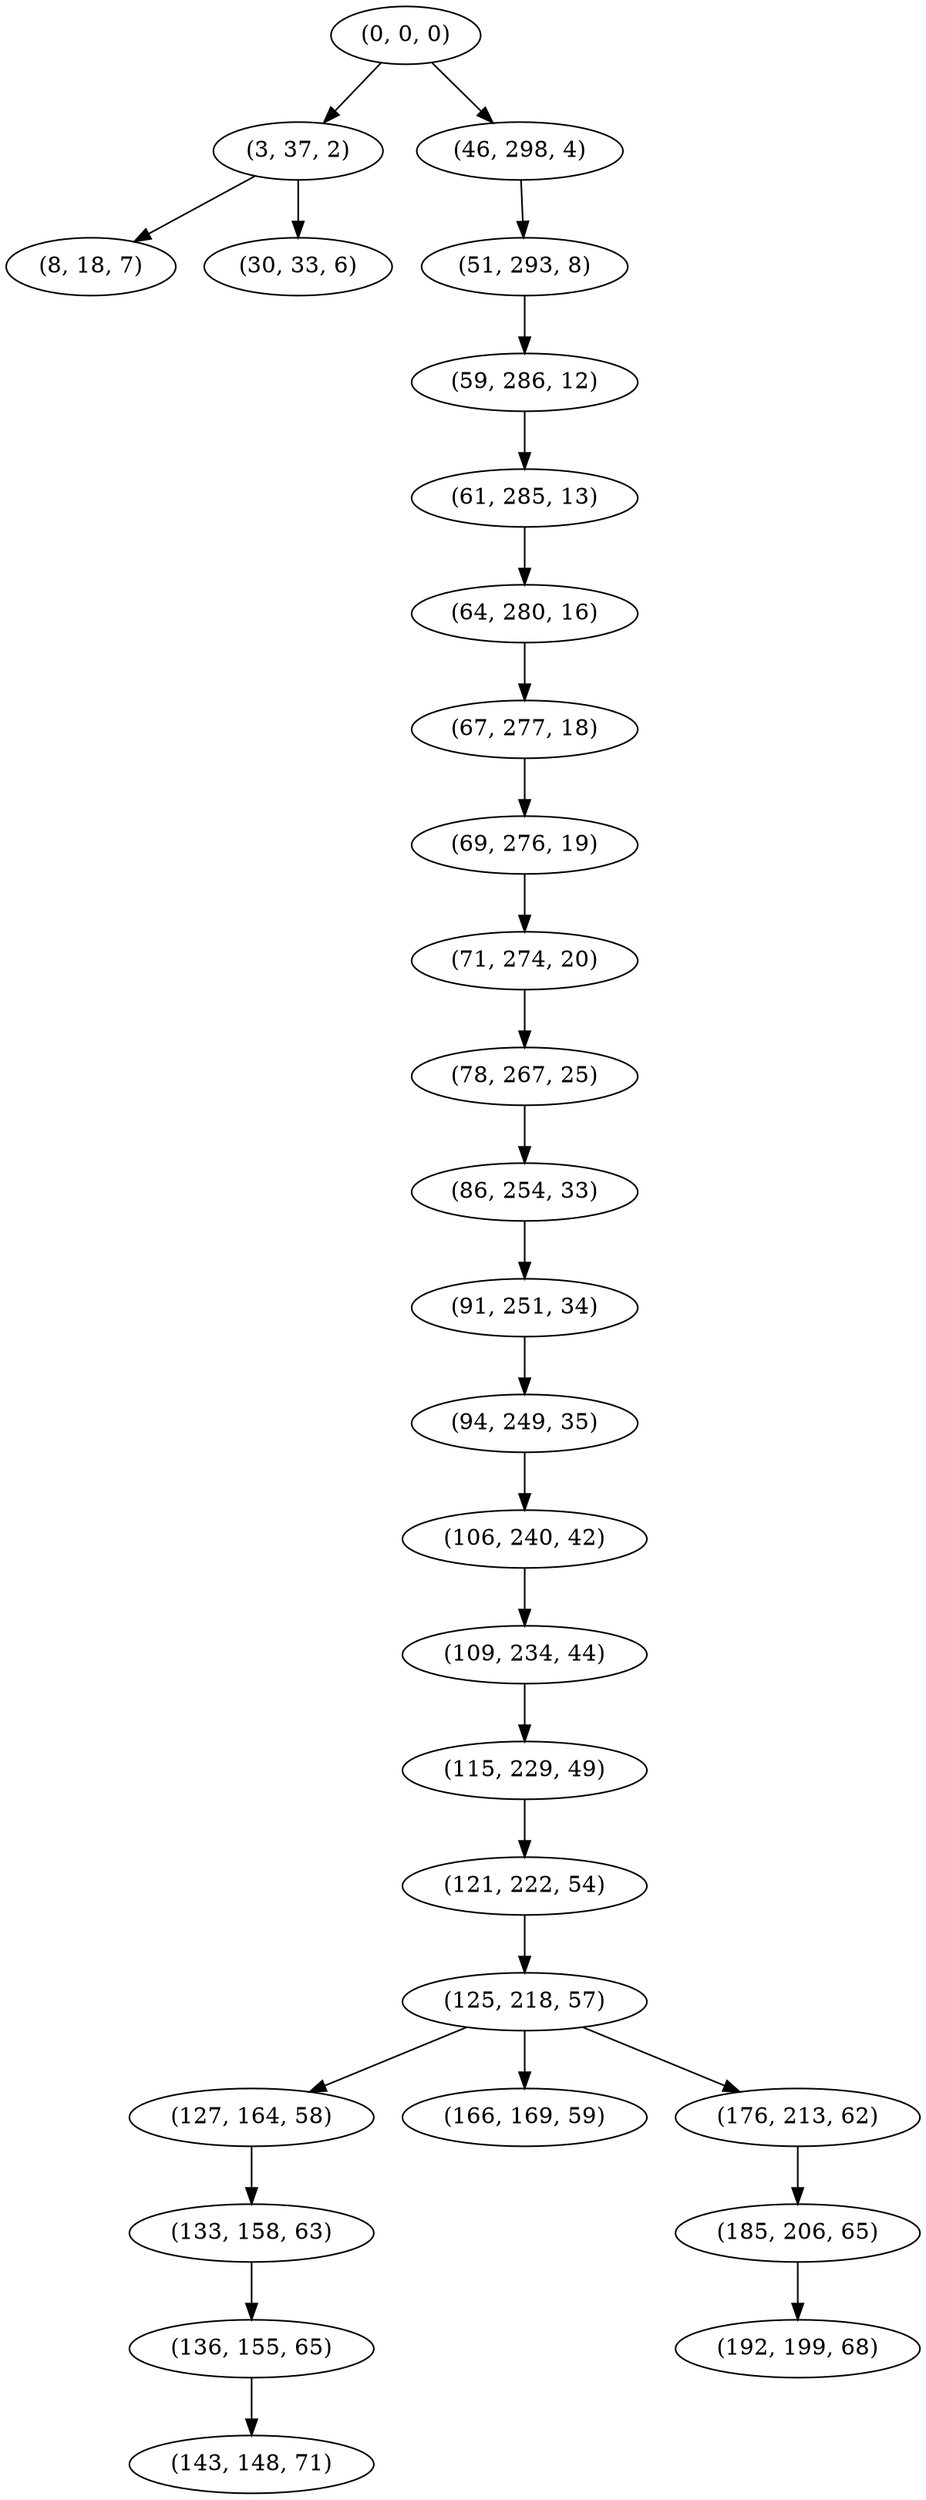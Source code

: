 digraph tree {
    "(0, 0, 0)";
    "(3, 37, 2)";
    "(8, 18, 7)";
    "(30, 33, 6)";
    "(46, 298, 4)";
    "(51, 293, 8)";
    "(59, 286, 12)";
    "(61, 285, 13)";
    "(64, 280, 16)";
    "(67, 277, 18)";
    "(69, 276, 19)";
    "(71, 274, 20)";
    "(78, 267, 25)";
    "(86, 254, 33)";
    "(91, 251, 34)";
    "(94, 249, 35)";
    "(106, 240, 42)";
    "(109, 234, 44)";
    "(115, 229, 49)";
    "(121, 222, 54)";
    "(125, 218, 57)";
    "(127, 164, 58)";
    "(133, 158, 63)";
    "(136, 155, 65)";
    "(143, 148, 71)";
    "(166, 169, 59)";
    "(176, 213, 62)";
    "(185, 206, 65)";
    "(192, 199, 68)";
    "(0, 0, 0)" -> "(3, 37, 2)";
    "(0, 0, 0)" -> "(46, 298, 4)";
    "(3, 37, 2)" -> "(8, 18, 7)";
    "(3, 37, 2)" -> "(30, 33, 6)";
    "(46, 298, 4)" -> "(51, 293, 8)";
    "(51, 293, 8)" -> "(59, 286, 12)";
    "(59, 286, 12)" -> "(61, 285, 13)";
    "(61, 285, 13)" -> "(64, 280, 16)";
    "(64, 280, 16)" -> "(67, 277, 18)";
    "(67, 277, 18)" -> "(69, 276, 19)";
    "(69, 276, 19)" -> "(71, 274, 20)";
    "(71, 274, 20)" -> "(78, 267, 25)";
    "(78, 267, 25)" -> "(86, 254, 33)";
    "(86, 254, 33)" -> "(91, 251, 34)";
    "(91, 251, 34)" -> "(94, 249, 35)";
    "(94, 249, 35)" -> "(106, 240, 42)";
    "(106, 240, 42)" -> "(109, 234, 44)";
    "(109, 234, 44)" -> "(115, 229, 49)";
    "(115, 229, 49)" -> "(121, 222, 54)";
    "(121, 222, 54)" -> "(125, 218, 57)";
    "(125, 218, 57)" -> "(127, 164, 58)";
    "(125, 218, 57)" -> "(166, 169, 59)";
    "(125, 218, 57)" -> "(176, 213, 62)";
    "(127, 164, 58)" -> "(133, 158, 63)";
    "(133, 158, 63)" -> "(136, 155, 65)";
    "(136, 155, 65)" -> "(143, 148, 71)";
    "(176, 213, 62)" -> "(185, 206, 65)";
    "(185, 206, 65)" -> "(192, 199, 68)";
}
